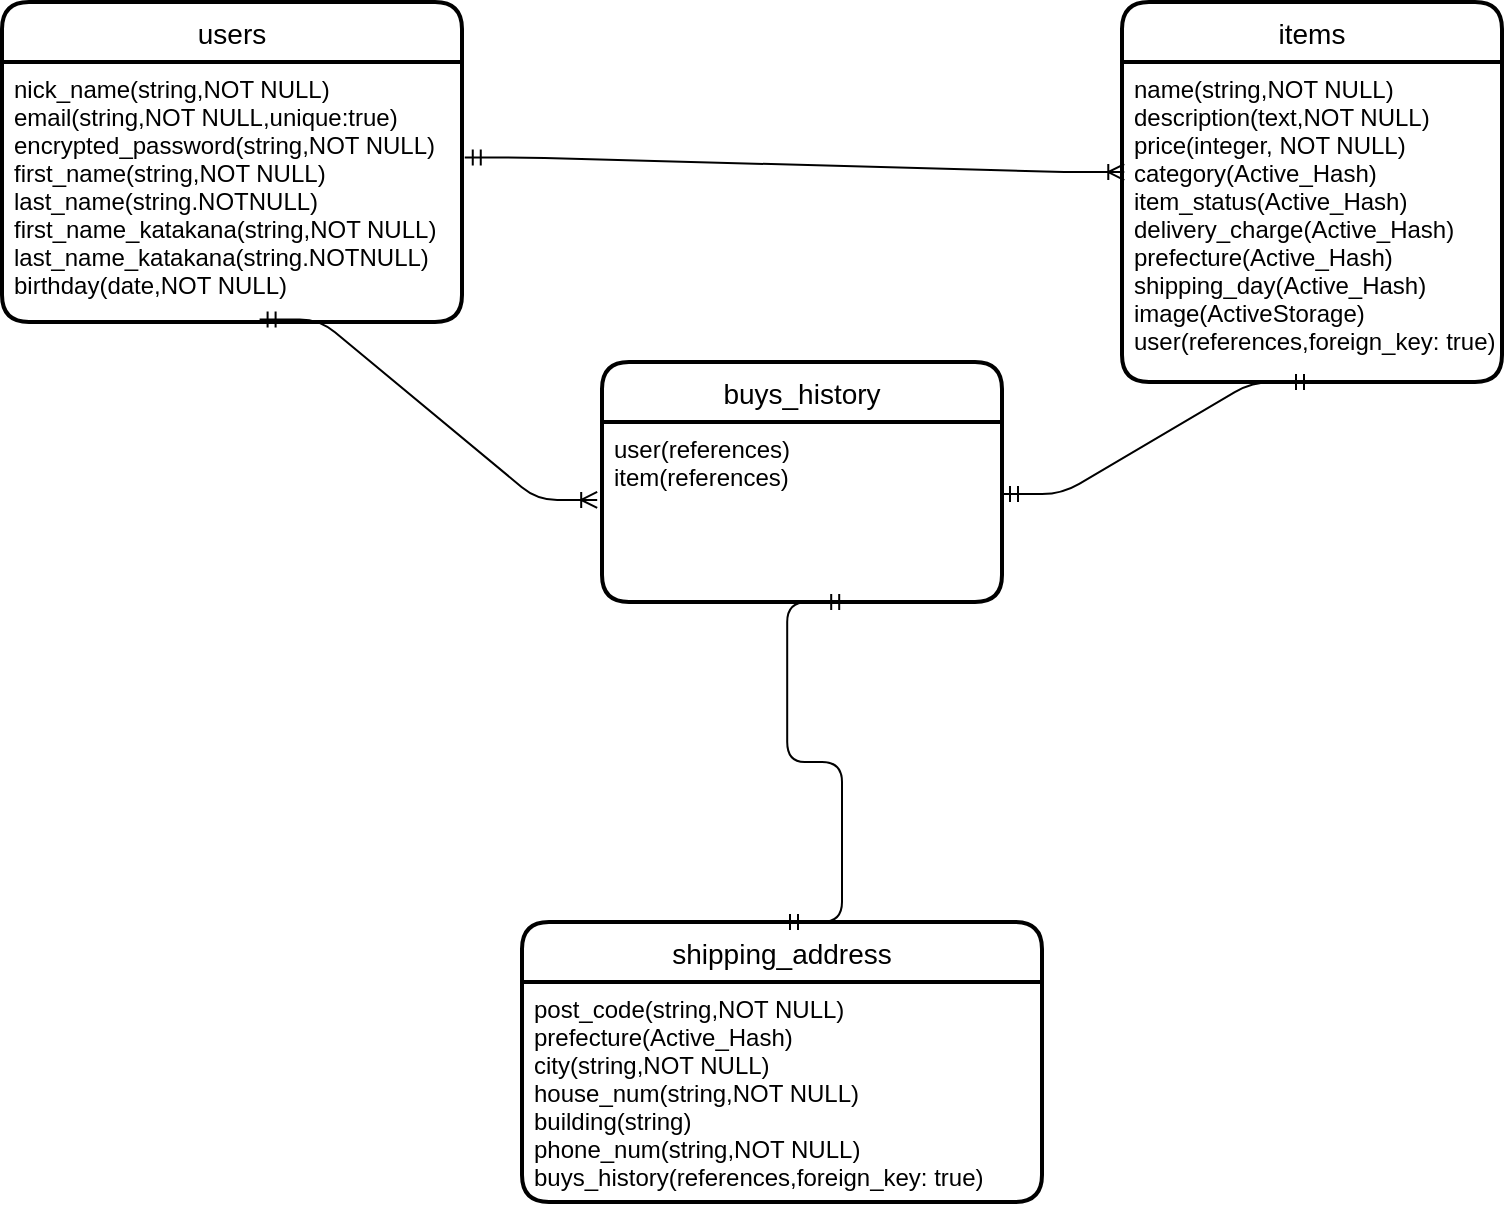 <mxfile>
    <diagram id="ybxyqv-1Hb8_mdRxTLgj" name="ページ1">
        <mxGraphModel dx="332" dy="680" grid="1" gridSize="10" guides="1" tooltips="1" connect="1" arrows="1" fold="1" page="1" pageScale="1" pageWidth="827" pageHeight="1169" background="#FFFFFF" math="0" shadow="0">
            <root>
                <mxCell id="0"/>
                <mxCell id="1" parent="0"/>
                <mxCell id="28" value="users" style="swimlane;childLayout=stackLayout;horizontal=1;startSize=30;horizontalStack=0;rounded=1;fontSize=14;fontStyle=0;strokeWidth=2;resizeParent=0;resizeLast=1;shadow=0;dashed=0;align=center;fillColor=none;" parent="1" vertex="1">
                    <mxGeometry x="30" y="120" width="230" height="160" as="geometry"/>
                </mxCell>
                <mxCell id="29" value="nick_name(string,NOT NULL)&#10;email(string,NOT NULL,unique:true)&#10;encrypted_password(string,NOT NULL)&#10;first_name(string,NOT NULL)&#10;last_name(string.NOTNULL)&#10;first_name_katakana(string,NOT NULL)&#10;last_name_katakana(string.NOTNULL)&#10;birthday(date,NOT NULL)" style="align=left;strokeColor=none;fillColor=none;spacingLeft=4;fontSize=12;verticalAlign=top;resizable=0;rotatable=0;part=1;" parent="28" vertex="1">
                    <mxGeometry y="30" width="230" height="130" as="geometry"/>
                </mxCell>
                <mxCell id="30" value="items" style="swimlane;childLayout=stackLayout;horizontal=1;startSize=30;horizontalStack=0;rounded=1;fontSize=14;fontStyle=0;strokeWidth=2;resizeParent=0;resizeLast=1;shadow=0;dashed=0;align=center;fillColor=none;" parent="1" vertex="1">
                    <mxGeometry x="590" y="120" width="190" height="190" as="geometry"/>
                </mxCell>
                <mxCell id="31" value="name(string,NOT NULL)&#10;description(text,NOT NULL)&#10;price(integer, NOT NULL)&#10;category(Active_Hash)&#10;item_status(Active_Hash)&#10;delivery_charge(Active_Hash)&#10;prefecture(Active_Hash)&#10;shipping_day(Active_Hash)&#10;image(ActiveStorage)&#10;user(references,foreign_key: true)" style="align=left;strokeColor=none;fillColor=none;spacingLeft=4;fontSize=12;verticalAlign=top;resizable=0;rotatable=0;part=1;" parent="30" vertex="1">
                    <mxGeometry y="30" width="190" height="160" as="geometry"/>
                </mxCell>
                <mxCell id="32" value="buys_history" style="swimlane;childLayout=stackLayout;horizontal=1;startSize=30;horizontalStack=0;rounded=1;fontSize=14;fontStyle=0;strokeWidth=2;resizeParent=0;resizeLast=1;shadow=0;dashed=0;align=center;fillColor=none;" parent="1" vertex="1">
                    <mxGeometry x="330" y="300" width="200" height="120" as="geometry"/>
                </mxCell>
                <mxCell id="33" value="user(references)&#10;item(references)" style="align=left;strokeColor=none;fillColor=none;spacingLeft=4;fontSize=12;verticalAlign=top;resizable=0;rotatable=0;part=1;" parent="32" vertex="1">
                    <mxGeometry y="30" width="200" height="90" as="geometry"/>
                </mxCell>
                <mxCell id="34" value="shipping_address" style="swimlane;childLayout=stackLayout;horizontal=1;startSize=30;horizontalStack=0;rounded=1;fontSize=14;fontStyle=0;strokeWidth=2;resizeParent=0;resizeLast=1;shadow=0;dashed=0;align=center;fillColor=none;" parent="1" vertex="1">
                    <mxGeometry x="290" y="580" width="260" height="140" as="geometry"/>
                </mxCell>
                <mxCell id="35" value="post_code(string,NOT NULL)&#10;prefecture(Active_Hash)&#10;city(string,NOT NULL)&#10;house_num(string,NOT NULL)&#10;building(string)&#10;phone_num(string,NOT NULL)&#10;buys_history(references,foreign_key: true)" style="align=left;strokeColor=none;fillColor=none;spacingLeft=4;fontSize=12;verticalAlign=top;resizable=0;rotatable=0;part=1;" parent="34" vertex="1">
                    <mxGeometry y="30" width="260" height="110" as="geometry"/>
                </mxCell>
                <mxCell id="38" value="" style="edgeStyle=entityRelationEdgeStyle;fontSize=12;html=1;endArrow=ERoneToMany;startArrow=ERmandOne;entryX=0.006;entryY=0.344;entryDx=0;entryDy=0;entryPerimeter=0;exitX=1.006;exitY=0.367;exitDx=0;exitDy=0;exitPerimeter=0;" parent="1" source="29" target="31" edge="1">
                    <mxGeometry width="100" height="100" relative="1" as="geometry">
                        <mxPoint x="220" y="181" as="sourcePoint"/>
                        <mxPoint x="560" y="220" as="targetPoint"/>
                    </mxGeometry>
                </mxCell>
                <mxCell id="39" value="" style="edgeStyle=entityRelationEdgeStyle;fontSize=12;html=1;endArrow=ERoneToMany;startArrow=ERmandOne;entryX=-0.012;entryY=0.433;entryDx=0;entryDy=0;entryPerimeter=0;exitX=0.56;exitY=0.99;exitDx=0;exitDy=0;exitPerimeter=0;" parent="1" source="29" target="33" edge="1">
                    <mxGeometry width="100" height="100" relative="1" as="geometry">
                        <mxPoint x="140" y="240" as="sourcePoint"/>
                        <mxPoint x="330" y="280" as="targetPoint"/>
                    </mxGeometry>
                </mxCell>
                <mxCell id="40" value="" style="edgeStyle=entityRelationEdgeStyle;fontSize=12;html=1;endArrow=ERmandOne;startArrow=ERmandOne;exitX=1;exitY=0.4;exitDx=0;exitDy=0;exitPerimeter=0;entryX=0.5;entryY=1;entryDx=0;entryDy=0;" parent="1" source="33" edge="1" target="31">
                    <mxGeometry width="100" height="100" relative="1" as="geometry">
                        <mxPoint x="560" y="400" as="sourcePoint"/>
                        <mxPoint x="685" y="315" as="targetPoint"/>
                    </mxGeometry>
                </mxCell>
                <mxCell id="42" value="" style="edgeStyle=entityRelationEdgeStyle;fontSize=12;html=1;endArrow=ERmandOne;startArrow=ERmandOne;entryX=0.613;entryY=1;entryDx=0;entryDy=0;entryPerimeter=0;" parent="1" target="33" edge="1">
                    <mxGeometry width="100" height="100" relative="1" as="geometry">
                        <mxPoint x="420" y="580" as="sourcePoint"/>
                        <mxPoint x="445" y="440" as="targetPoint"/>
                    </mxGeometry>
                </mxCell>
            </root>
        </mxGraphModel>
    </diagram>
</mxfile>